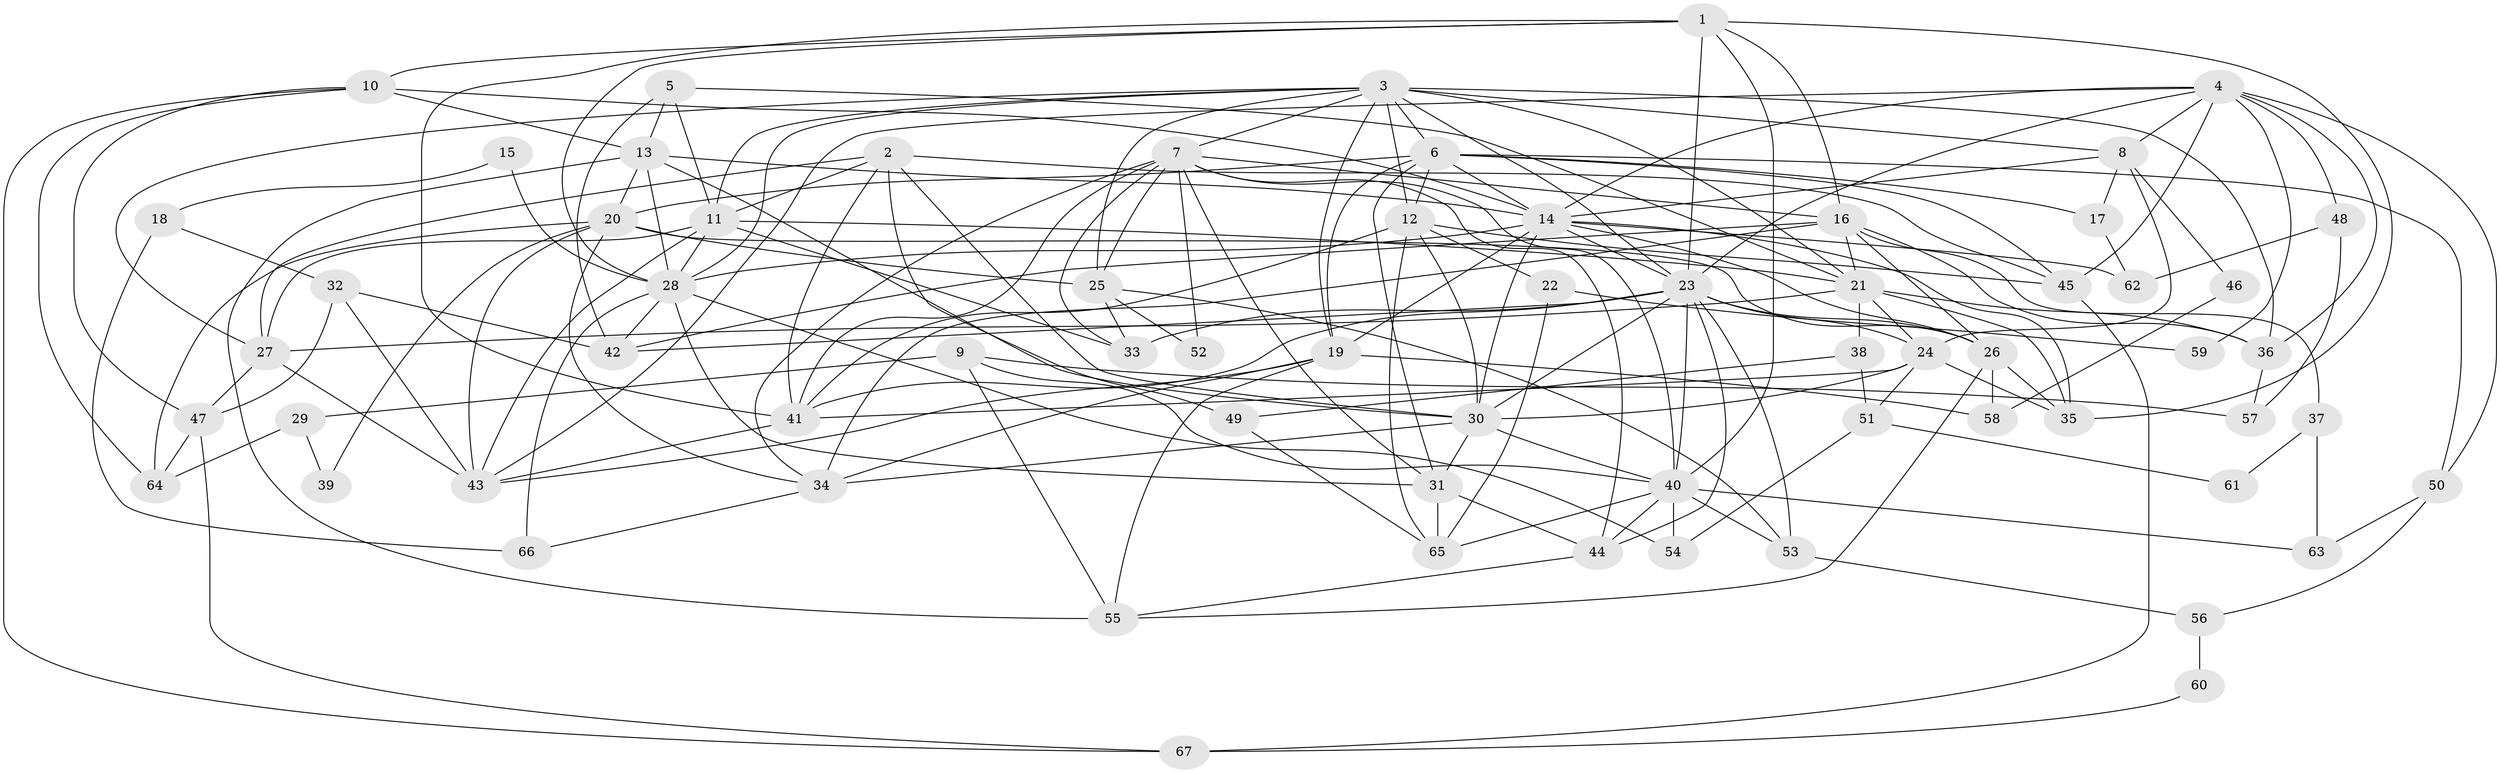 // original degree distribution, {4: 0.2631578947368421, 6: 0.09774436090225563, 3: 0.3308270676691729, 5: 0.16541353383458646, 8: 0.015037593984962405, 2: 0.09774436090225563, 9: 0.007518796992481203, 7: 0.022556390977443608}
// Generated by graph-tools (version 1.1) at 2025/50/03/04/25 22:50:57]
// undirected, 67 vertices, 180 edges
graph export_dot {
  node [color=gray90,style=filled];
  1;
  2;
  3;
  4;
  5;
  6;
  7;
  8;
  9;
  10;
  11;
  12;
  13;
  14;
  15;
  16;
  17;
  18;
  19;
  20;
  21;
  22;
  23;
  24;
  25;
  26;
  27;
  28;
  29;
  30;
  31;
  32;
  33;
  34;
  35;
  36;
  37;
  38;
  39;
  40;
  41;
  42;
  43;
  44;
  45;
  46;
  47;
  48;
  49;
  50;
  51;
  52;
  53;
  54;
  55;
  56;
  57;
  58;
  59;
  60;
  61;
  62;
  63;
  64;
  65;
  66;
  67;
  1 -- 10 [weight=1.0];
  1 -- 16 [weight=1.0];
  1 -- 23 [weight=1.0];
  1 -- 28 [weight=1.0];
  1 -- 35 [weight=1.0];
  1 -- 40 [weight=2.0];
  1 -- 41 [weight=2.0];
  2 -- 11 [weight=2.0];
  2 -- 27 [weight=1.0];
  2 -- 30 [weight=2.0];
  2 -- 41 [weight=1.0];
  2 -- 45 [weight=1.0];
  2 -- 49 [weight=1.0];
  3 -- 6 [weight=1.0];
  3 -- 7 [weight=1.0];
  3 -- 8 [weight=1.0];
  3 -- 11 [weight=1.0];
  3 -- 12 [weight=3.0];
  3 -- 19 [weight=1.0];
  3 -- 21 [weight=1.0];
  3 -- 23 [weight=1.0];
  3 -- 25 [weight=1.0];
  3 -- 27 [weight=1.0];
  3 -- 28 [weight=2.0];
  3 -- 36 [weight=1.0];
  4 -- 8 [weight=1.0];
  4 -- 14 [weight=1.0];
  4 -- 23 [weight=1.0];
  4 -- 36 [weight=1.0];
  4 -- 43 [weight=1.0];
  4 -- 45 [weight=1.0];
  4 -- 48 [weight=1.0];
  4 -- 50 [weight=1.0];
  4 -- 59 [weight=1.0];
  5 -- 11 [weight=1.0];
  5 -- 13 [weight=1.0];
  5 -- 21 [weight=1.0];
  5 -- 42 [weight=1.0];
  6 -- 12 [weight=2.0];
  6 -- 14 [weight=2.0];
  6 -- 17 [weight=1.0];
  6 -- 19 [weight=1.0];
  6 -- 20 [weight=1.0];
  6 -- 31 [weight=1.0];
  6 -- 45 [weight=1.0];
  6 -- 50 [weight=1.0];
  7 -- 16 [weight=1.0];
  7 -- 25 [weight=1.0];
  7 -- 31 [weight=1.0];
  7 -- 33 [weight=1.0];
  7 -- 34 [weight=1.0];
  7 -- 40 [weight=1.0];
  7 -- 41 [weight=1.0];
  7 -- 44 [weight=1.0];
  7 -- 52 [weight=1.0];
  8 -- 14 [weight=1.0];
  8 -- 17 [weight=1.0];
  8 -- 24 [weight=1.0];
  8 -- 46 [weight=1.0];
  9 -- 29 [weight=1.0];
  9 -- 40 [weight=1.0];
  9 -- 55 [weight=1.0];
  9 -- 57 [weight=1.0];
  10 -- 13 [weight=2.0];
  10 -- 14 [weight=1.0];
  10 -- 47 [weight=1.0];
  10 -- 64 [weight=1.0];
  10 -- 67 [weight=1.0];
  11 -- 21 [weight=1.0];
  11 -- 27 [weight=1.0];
  11 -- 28 [weight=1.0];
  11 -- 33 [weight=1.0];
  11 -- 43 [weight=2.0];
  12 -- 22 [weight=1.0];
  12 -- 30 [weight=2.0];
  12 -- 41 [weight=1.0];
  12 -- 45 [weight=1.0];
  12 -- 65 [weight=1.0];
  13 -- 14 [weight=2.0];
  13 -- 20 [weight=1.0];
  13 -- 28 [weight=1.0];
  13 -- 30 [weight=1.0];
  13 -- 55 [weight=1.0];
  14 -- 19 [weight=1.0];
  14 -- 23 [weight=2.0];
  14 -- 26 [weight=1.0];
  14 -- 28 [weight=2.0];
  14 -- 30 [weight=1.0];
  14 -- 35 [weight=1.0];
  14 -- 62 [weight=1.0];
  15 -- 18 [weight=1.0];
  15 -- 28 [weight=1.0];
  16 -- 21 [weight=1.0];
  16 -- 26 [weight=1.0];
  16 -- 34 [weight=1.0];
  16 -- 36 [weight=1.0];
  16 -- 37 [weight=1.0];
  16 -- 42 [weight=1.0];
  17 -- 62 [weight=1.0];
  18 -- 32 [weight=1.0];
  18 -- 66 [weight=1.0];
  19 -- 34 [weight=1.0];
  19 -- 43 [weight=1.0];
  19 -- 55 [weight=1.0];
  19 -- 58 [weight=1.0];
  20 -- 25 [weight=2.0];
  20 -- 26 [weight=1.0];
  20 -- 34 [weight=1.0];
  20 -- 39 [weight=1.0];
  20 -- 43 [weight=1.0];
  20 -- 64 [weight=1.0];
  21 -- 24 [weight=1.0];
  21 -- 27 [weight=1.0];
  21 -- 35 [weight=1.0];
  21 -- 36 [weight=1.0];
  21 -- 38 [weight=1.0];
  22 -- 59 [weight=1.0];
  22 -- 65 [weight=1.0];
  23 -- 24 [weight=2.0];
  23 -- 26 [weight=1.0];
  23 -- 30 [weight=1.0];
  23 -- 33 [weight=1.0];
  23 -- 40 [weight=1.0];
  23 -- 41 [weight=1.0];
  23 -- 42 [weight=1.0];
  23 -- 44 [weight=1.0];
  23 -- 53 [weight=1.0];
  24 -- 30 [weight=1.0];
  24 -- 35 [weight=1.0];
  24 -- 41 [weight=1.0];
  24 -- 51 [weight=1.0];
  25 -- 33 [weight=1.0];
  25 -- 52 [weight=1.0];
  25 -- 53 [weight=1.0];
  26 -- 35 [weight=2.0];
  26 -- 55 [weight=1.0];
  26 -- 58 [weight=1.0];
  27 -- 43 [weight=1.0];
  27 -- 47 [weight=1.0];
  28 -- 31 [weight=1.0];
  28 -- 42 [weight=1.0];
  28 -- 54 [weight=1.0];
  28 -- 66 [weight=1.0];
  29 -- 39 [weight=1.0];
  29 -- 64 [weight=1.0];
  30 -- 31 [weight=1.0];
  30 -- 34 [weight=1.0];
  30 -- 40 [weight=1.0];
  31 -- 44 [weight=1.0];
  31 -- 65 [weight=1.0];
  32 -- 42 [weight=1.0];
  32 -- 43 [weight=1.0];
  32 -- 47 [weight=1.0];
  34 -- 66 [weight=1.0];
  36 -- 57 [weight=1.0];
  37 -- 61 [weight=1.0];
  37 -- 63 [weight=1.0];
  38 -- 49 [weight=1.0];
  38 -- 51 [weight=1.0];
  40 -- 44 [weight=1.0];
  40 -- 53 [weight=1.0];
  40 -- 54 [weight=1.0];
  40 -- 63 [weight=1.0];
  40 -- 65 [weight=1.0];
  41 -- 43 [weight=1.0];
  44 -- 55 [weight=1.0];
  45 -- 67 [weight=1.0];
  46 -- 58 [weight=1.0];
  47 -- 64 [weight=1.0];
  47 -- 67 [weight=1.0];
  48 -- 57 [weight=1.0];
  48 -- 62 [weight=1.0];
  49 -- 65 [weight=1.0];
  50 -- 56 [weight=1.0];
  50 -- 63 [weight=1.0];
  51 -- 54 [weight=1.0];
  51 -- 61 [weight=1.0];
  53 -- 56 [weight=1.0];
  56 -- 60 [weight=1.0];
  60 -- 67 [weight=1.0];
}
